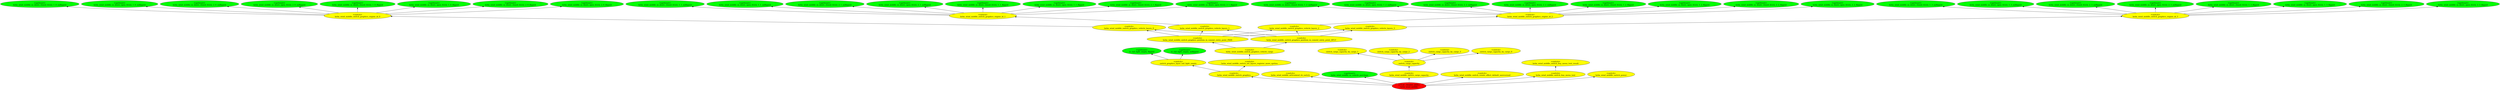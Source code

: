 digraph {
rankdir="BT"
ss_tail_light_empty_unflipped [fillcolor=green style="filled" label="<spriteset>\nss_tail_light_empty_unflipped"]
ss_tail_light_empty_flipped [fillcolor=green style="filled" label="<spriteset>\nss_tail_light_empty_flipped"]
switch_graphics_layer_tail_light_empty [fillcolor=yellow style="filled" label="<switch>\nswitch_graphics_layer_tail_light_empty"]
switch_cargo_capacity_by_cargo_0 [fillcolor=yellow style="filled" label="<switch>\nswitch_cargo_capacity_by_cargo_0"]
switch_cargo_capacity_by_cargo_1 [fillcolor=yellow style="filled" label="<switch>\nswitch_cargo_capacity_by_cargo_1"]
switch_cargo_capacity_by_cargo_2 [fillcolor=yellow style="filled" label="<switch>\nswitch_cargo_capacity_by_cargo_2"]
switch_cargo_capacity_by_cargo_3 [fillcolor=yellow style="filled" label="<switch>\nswitch_cargo_capacity_by_cargo_3"]
switch_cargo_capacity [fillcolor=yellow style="filled" label="<switch>\nswitch_cargo_capacity"]
helm_wind_middle_articulated_cb_switch [fillcolor=yellow style="filled" label="<switch>\nhelm_wind_middle_articulated_cb_switch"]
helm_wind_middle_ss_doors_closed_livery_1_0_unflipped [fillcolor=green style="filled" label="<spriteset>\nhelm_wind_middle_ss_doors_closed_livery_1_0_unflipped"]
helm_wind_middle_ss_doors_open_livery_1_0_unflipped [fillcolor=green style="filled" label="<spriteset>\nhelm_wind_middle_ss_doors_open_livery_1_0_unflipped"]
helm_wind_middle_ss_doors_closed_livery_2_0_unflipped [fillcolor=green style="filled" label="<spriteset>\nhelm_wind_middle_ss_doors_closed_livery_2_0_unflipped"]
helm_wind_middle_ss_doors_open_livery_2_0_unflipped [fillcolor=green style="filled" label="<spriteset>\nhelm_wind_middle_ss_doors_open_livery_2_0_unflipped"]
helm_wind_middle_ss_doors_closed_livery_1_0_flipped [fillcolor=green style="filled" label="<spriteset>\nhelm_wind_middle_ss_doors_closed_livery_1_0_flipped"]
helm_wind_middle_ss_doors_open_livery_1_0_flipped [fillcolor=green style="filled" label="<spriteset>\nhelm_wind_middle_ss_doors_open_livery_1_0_flipped"]
helm_wind_middle_ss_doors_closed_livery_2_0_flipped [fillcolor=green style="filled" label="<spriteset>\nhelm_wind_middle_ss_doors_closed_livery_2_0_flipped"]
helm_wind_middle_ss_doors_open_livery_2_0_flipped [fillcolor=green style="filled" label="<spriteset>\nhelm_wind_middle_ss_doors_open_livery_2_0_flipped"]
helm_wind_middle_switch_graphics_engine_id_0 [fillcolor=yellow style="filled" label="<switch>\nhelm_wind_middle_switch_graphics_engine_id_0"]
helm_wind_middle_switch_graphics_vehicle_layers_0 [fillcolor=yellow style="filled" label="<switch>\nhelm_wind_middle_switch_graphics_vehicle_layers_0"]
helm_wind_middle_ss_doors_closed_livery_1_1_unflipped [fillcolor=green style="filled" label="<spriteset>\nhelm_wind_middle_ss_doors_closed_livery_1_1_unflipped"]
helm_wind_middle_ss_doors_open_livery_1_1_unflipped [fillcolor=green style="filled" label="<spriteset>\nhelm_wind_middle_ss_doors_open_livery_1_1_unflipped"]
helm_wind_middle_ss_doors_closed_livery_2_1_unflipped [fillcolor=green style="filled" label="<spriteset>\nhelm_wind_middle_ss_doors_closed_livery_2_1_unflipped"]
helm_wind_middle_ss_doors_open_livery_2_1_unflipped [fillcolor=green style="filled" label="<spriteset>\nhelm_wind_middle_ss_doors_open_livery_2_1_unflipped"]
helm_wind_middle_ss_doors_closed_livery_1_1_flipped [fillcolor=green style="filled" label="<spriteset>\nhelm_wind_middle_ss_doors_closed_livery_1_1_flipped"]
helm_wind_middle_ss_doors_open_livery_1_1_flipped [fillcolor=green style="filled" label="<spriteset>\nhelm_wind_middle_ss_doors_open_livery_1_1_flipped"]
helm_wind_middle_ss_doors_closed_livery_2_1_flipped [fillcolor=green style="filled" label="<spriteset>\nhelm_wind_middle_ss_doors_closed_livery_2_1_flipped"]
helm_wind_middle_ss_doors_open_livery_2_1_flipped [fillcolor=green style="filled" label="<spriteset>\nhelm_wind_middle_ss_doors_open_livery_2_1_flipped"]
helm_wind_middle_switch_graphics_engine_id_1 [fillcolor=yellow style="filled" label="<switch>\nhelm_wind_middle_switch_graphics_engine_id_1"]
helm_wind_middle_switch_graphics_vehicle_layers_1 [fillcolor=yellow style="filled" label="<switch>\nhelm_wind_middle_switch_graphics_vehicle_layers_1"]
helm_wind_middle_ss_doors_closed_livery_1_2_unflipped [fillcolor=green style="filled" label="<spriteset>\nhelm_wind_middle_ss_doors_closed_livery_1_2_unflipped"]
helm_wind_middle_ss_doors_open_livery_1_2_unflipped [fillcolor=green style="filled" label="<spriteset>\nhelm_wind_middle_ss_doors_open_livery_1_2_unflipped"]
helm_wind_middle_ss_doors_closed_livery_2_2_unflipped [fillcolor=green style="filled" label="<spriteset>\nhelm_wind_middle_ss_doors_closed_livery_2_2_unflipped"]
helm_wind_middle_ss_doors_open_livery_2_2_unflipped [fillcolor=green style="filled" label="<spriteset>\nhelm_wind_middle_ss_doors_open_livery_2_2_unflipped"]
helm_wind_middle_ss_doors_closed_livery_1_2_flipped [fillcolor=green style="filled" label="<spriteset>\nhelm_wind_middle_ss_doors_closed_livery_1_2_flipped"]
helm_wind_middle_ss_doors_open_livery_1_2_flipped [fillcolor=green style="filled" label="<spriteset>\nhelm_wind_middle_ss_doors_open_livery_1_2_flipped"]
helm_wind_middle_ss_doors_closed_livery_2_2_flipped [fillcolor=green style="filled" label="<spriteset>\nhelm_wind_middle_ss_doors_closed_livery_2_2_flipped"]
helm_wind_middle_ss_doors_open_livery_2_2_flipped [fillcolor=green style="filled" label="<spriteset>\nhelm_wind_middle_ss_doors_open_livery_2_2_flipped"]
helm_wind_middle_switch_graphics_engine_id_2 [fillcolor=yellow style="filled" label="<switch>\nhelm_wind_middle_switch_graphics_engine_id_2"]
helm_wind_middle_switch_graphics_vehicle_layers_2 [fillcolor=yellow style="filled" label="<switch>\nhelm_wind_middle_switch_graphics_vehicle_layers_2"]
helm_wind_middle_ss_doors_closed_livery_1_3_unflipped [fillcolor=green style="filled" label="<spriteset>\nhelm_wind_middle_ss_doors_closed_livery_1_3_unflipped"]
helm_wind_middle_ss_doors_open_livery_1_3_unflipped [fillcolor=green style="filled" label="<spriteset>\nhelm_wind_middle_ss_doors_open_livery_1_3_unflipped"]
helm_wind_middle_ss_doors_closed_livery_2_3_unflipped [fillcolor=green style="filled" label="<spriteset>\nhelm_wind_middle_ss_doors_closed_livery_2_3_unflipped"]
helm_wind_middle_ss_doors_open_livery_2_3_unflipped [fillcolor=green style="filled" label="<spriteset>\nhelm_wind_middle_ss_doors_open_livery_2_3_unflipped"]
helm_wind_middle_ss_doors_closed_livery_1_3_flipped [fillcolor=green style="filled" label="<spriteset>\nhelm_wind_middle_ss_doors_closed_livery_1_3_flipped"]
helm_wind_middle_ss_doors_open_livery_1_3_flipped [fillcolor=green style="filled" label="<spriteset>\nhelm_wind_middle_ss_doors_open_livery_1_3_flipped"]
helm_wind_middle_ss_doors_closed_livery_2_3_flipped [fillcolor=green style="filled" label="<spriteset>\nhelm_wind_middle_ss_doors_closed_livery_2_3_flipped"]
helm_wind_middle_ss_doors_open_livery_2_3_flipped [fillcolor=green style="filled" label="<spriteset>\nhelm_wind_middle_ss_doors_open_livery_2_3_flipped"]
helm_wind_middle_switch_graphics_engine_id_3 [fillcolor=yellow style="filled" label="<switch>\nhelm_wind_middle_switch_graphics_engine_id_3"]
helm_wind_middle_switch_graphics_vehicle_layers_3 [fillcolor=yellow style="filled" label="<switch>\nhelm_wind_middle_switch_graphics_vehicle_layers_3"]
helm_wind_middle_switch_graphics_position_in_consist_entry_point_PASS [fillcolor=yellow style="filled" label="<switch>\nhelm_wind_middle_switch_graphics_position_in_consist_entry_point_PASS"]
helm_wind_middle_switch_graphics_position_in_consist_entry_point_DFLT [fillcolor=yellow style="filled" label="<switch>\nhelm_wind_middle_switch_graphics_position_in_consist_entry_point_DFLT"]
helm_wind_middle_switch_graphics_vehicle_cargo [fillcolor=yellow style="filled" label="<switch>\nhelm_wind_middle_switch_graphics_vehicle_cargo"]
helm_wind_middle_ss_vehicle_purchase [fillcolor=green style="filled" label="<spriteset>\nhelm_wind_middle_ss_vehicle_purchase"]
helm_wind_middle_switch_set_layers_register_more_sprites [fillcolor=yellow style="filled" label="<switch>\nhelm_wind_middle_switch_set_layers_register_more_sprites"]
helm_wind_middle_switch_graphics [fillcolor=yellow style="filled" label="<switch>\nhelm_wind_middle_switch_graphics"]
helm_wind_middle_switch_cargo_capacity [fillcolor=yellow style="filled" label="<switch>\nhelm_wind_middle_switch_cargo_capacity"]
helm_wind_middle_switch_create_effect_default_unreversed [fillcolor=yellow style="filled" label="<switch>\nhelm_wind_middle_switch_create_effect_default_unreversed"]
helm_wind_middle_switch_buy_menu_text_result [fillcolor=yellow style="filled" label="<switch>\nhelm_wind_middle_switch_buy_menu_text_result"]
helm_wind_middle_switch_buy_menu_text [fillcolor=yellow style="filled" label="<switch>\nhelm_wind_middle_switch_buy_menu_text"]
helm_wind_middle_switch_power [fillcolor=yellow style="filled" label="<switch>\nhelm_wind_middle_switch_power"]
helm_wind_middle [fillcolor=red style="filled" label="<FEAT_TRAINS 2890>\nhelm_wind_middle"]
helm_wind_middle_switch_graphics_engine_id_1->helm_wind_middle_ss_doors_open_livery_2_1_unflipped
helm_wind_middle_switch_buy_menu_text->helm_wind_middle_switch_buy_menu_text_result
helm_wind_middle_switch_graphics_engine_id_0->helm_wind_middle_ss_doors_open_livery_2_0_flipped
helm_wind_middle_switch_graphics_engine_id_1->helm_wind_middle_ss_doors_closed_livery_2_1_unflipped
helm_wind_middle_switch_graphics_engine_id_2->helm_wind_middle_ss_doors_open_livery_1_2_flipped
helm_wind_middle_switch_graphics_engine_id_2->helm_wind_middle_ss_doors_closed_livery_1_2_unflipped
helm_wind_middle_switch_graphics->switch_graphics_layer_tail_light_empty
helm_wind_middle_switch_graphics_engine_id_1->helm_wind_middle_ss_doors_open_livery_2_1_flipped
helm_wind_middle_switch_graphics_position_in_consist_entry_point_DFLT->helm_wind_middle_switch_graphics_vehicle_layers_2
helm_wind_middle_switch_graphics_engine_id_3->helm_wind_middle_ss_doors_closed_livery_2_3_flipped
helm_wind_middle_switch_graphics_position_in_consist_entry_point_PASS->helm_wind_middle_switch_graphics_vehicle_layers_2
helm_wind_middle_switch_graphics_engine_id_0->helm_wind_middle_ss_doors_open_livery_1_0_unflipped
helm_wind_middle_switch_graphics_engine_id_1->helm_wind_middle_ss_doors_closed_livery_1_1_unflipped
helm_wind_middle_switch_graphics_position_in_consist_entry_point_DFLT->helm_wind_middle_switch_graphics_vehicle_layers_0
helm_wind_middle_switch_graphics_position_in_consist_entry_point_PASS->helm_wind_middle_switch_graphics_vehicle_layers_1
switch_graphics_layer_tail_light_empty->ss_tail_light_empty_flipped
helm_wind_middle_switch_graphics_position_in_consist_entry_point_DFLT->helm_wind_middle_switch_graphics_vehicle_layers_1
helm_wind_middle_switch_graphics_vehicle_layers_1->helm_wind_middle_switch_graphics_engine_id_1
helm_wind_middle_switch_graphics->helm_wind_middle_switch_set_layers_register_more_sprites
helm_wind_middle_switch_graphics_engine_id_1->helm_wind_middle_ss_doors_open_livery_1_1_unflipped
helm_wind_middle_switch_graphics_engine_id_0->helm_wind_middle_ss_doors_closed_livery_1_0_unflipped
helm_wind_middle_switch_graphics_position_in_consist_entry_point_PASS->helm_wind_middle_switch_graphics_vehicle_layers_0
helm_wind_middle->helm_wind_middle_ss_vehicle_purchase
helm_wind_middle_switch_graphics_engine_id_3->helm_wind_middle_ss_doors_open_livery_1_3_unflipped
switch_cargo_capacity->switch_cargo_capacity_by_cargo_1
helm_wind_middle->helm_wind_middle_switch_graphics
helm_wind_middle->helm_wind_middle_switch_cargo_capacity
helm_wind_middle_switch_graphics_vehicle_layers_0->helm_wind_middle_switch_graphics_engine_id_0
helm_wind_middle_switch_graphics_engine_id_1->helm_wind_middle_ss_doors_closed_livery_2_1_flipped
helm_wind_middle_switch_graphics_engine_id_0->helm_wind_middle_ss_doors_closed_livery_2_0_flipped
helm_wind_middle_switch_graphics_vehicle_cargo->helm_wind_middle_switch_graphics_position_in_consist_entry_point_DFLT
helm_wind_middle_switch_graphics_position_in_consist_entry_point_PASS->helm_wind_middle_switch_graphics_vehicle_layers_3
helm_wind_middle->helm_wind_middle_switch_create_effect_default_unreversed
helm_wind_middle_switch_graphics_engine_id_3->helm_wind_middle_ss_doors_open_livery_2_3_unflipped
helm_wind_middle_switch_graphics_engine_id_3->helm_wind_middle_ss_doors_closed_livery_1_3_flipped
switch_cargo_capacity->switch_cargo_capacity_by_cargo_3
switch_cargo_capacity->switch_cargo_capacity_by_cargo_0
helm_wind_middle_switch_graphics_engine_id_3->helm_wind_middle_ss_doors_open_livery_2_3_flipped
helm_wind_middle_switch_graphics_engine_id_2->helm_wind_middle_ss_doors_open_livery_2_2_unflipped
helm_wind_middle->helm_wind_middle_switch_buy_menu_text
helm_wind_middle->helm_wind_middle_articulated_cb_switch
helm_wind_middle_switch_graphics_engine_id_2->helm_wind_middle_ss_doors_closed_livery_1_2_flipped
helm_wind_middle_switch_cargo_capacity->switch_cargo_capacity
helm_wind_middle_switch_graphics_engine_id_2->helm_wind_middle_ss_doors_open_livery_1_2_unflipped
helm_wind_middle_switch_graphics_position_in_consist_entry_point_DFLT->helm_wind_middle_switch_graphics_vehicle_layers_3
helm_wind_middle_switch_graphics_vehicle_layers_2->helm_wind_middle_switch_graphics_engine_id_2
helm_wind_middle_switch_graphics_engine_id_2->helm_wind_middle_ss_doors_closed_livery_2_2_unflipped
switch_graphics_layer_tail_light_empty->ss_tail_light_empty_unflipped
helm_wind_middle_switch_graphics_vehicle_cargo->helm_wind_middle_switch_graphics_position_in_consist_entry_point_PASS
helm_wind_middle_switch_graphics_engine_id_3->helm_wind_middle_ss_doors_open_livery_1_3_flipped
helm_wind_middle_switch_graphics_engine_id_3->helm_wind_middle_ss_doors_closed_livery_1_3_unflipped
helm_wind_middle_switch_graphics_engine_id_0->helm_wind_middle_ss_doors_open_livery_1_0_flipped
helm_wind_middle_switch_graphics_engine_id_0->helm_wind_middle_ss_doors_closed_livery_1_0_flipped
helm_wind_middle_switch_graphics_engine_id_1->helm_wind_middle_ss_doors_closed_livery_1_1_flipped
helm_wind_middle_switch_graphics_engine_id_1->helm_wind_middle_ss_doors_open_livery_1_1_flipped
switch_cargo_capacity->switch_cargo_capacity_by_cargo_2
helm_wind_middle_switch_graphics_engine_id_2->helm_wind_middle_ss_doors_open_livery_2_2_flipped
helm_wind_middle_switch_graphics_engine_id_2->helm_wind_middle_ss_doors_closed_livery_2_2_flipped
helm_wind_middle_switch_graphics_engine_id_3->helm_wind_middle_ss_doors_closed_livery_2_3_unflipped
helm_wind_middle_switch_graphics_vehicle_layers_3->helm_wind_middle_switch_graphics_engine_id_3
helm_wind_middle_switch_set_layers_register_more_sprites->helm_wind_middle_switch_graphics_vehicle_cargo
helm_wind_middle_switch_graphics_engine_id_0->helm_wind_middle_ss_doors_open_livery_2_0_unflipped
helm_wind_middle_switch_graphics_engine_id_0->helm_wind_middle_ss_doors_closed_livery_2_0_unflipped
helm_wind_middle->helm_wind_middle_switch_power
}
